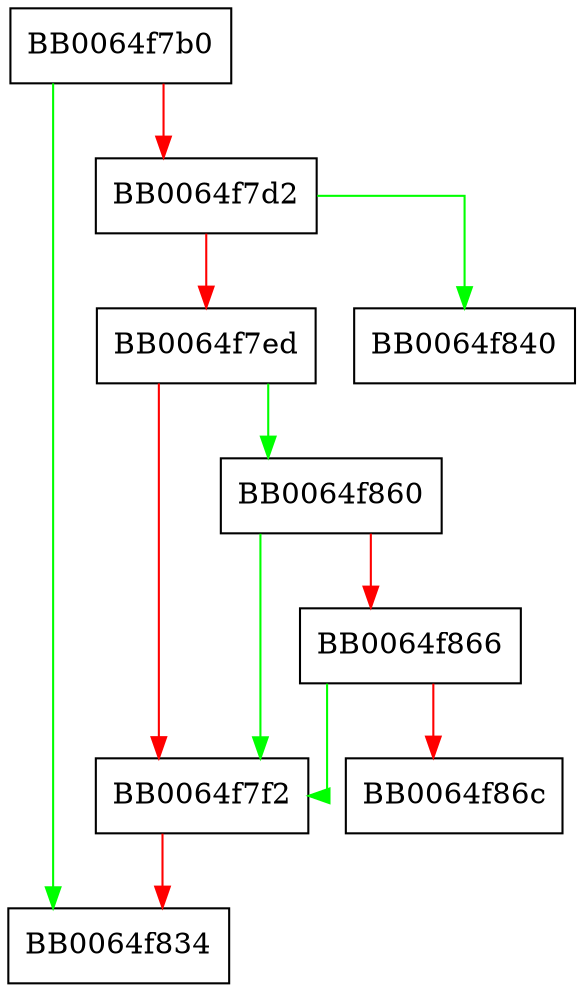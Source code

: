 digraph TS_CONF_set_tsa_name {
  node [shape="box"];
  graph [splines=ortho];
  BB0064f7b0 -> BB0064f834 [color="green"];
  BB0064f7b0 -> BB0064f7d2 [color="red"];
  BB0064f7d2 -> BB0064f840 [color="green"];
  BB0064f7d2 -> BB0064f7ed [color="red"];
  BB0064f7ed -> BB0064f860 [color="green"];
  BB0064f7ed -> BB0064f7f2 [color="red"];
  BB0064f7f2 -> BB0064f834 [color="red"];
  BB0064f860 -> BB0064f7f2 [color="green"];
  BB0064f860 -> BB0064f866 [color="red"];
  BB0064f866 -> BB0064f7f2 [color="green"];
  BB0064f866 -> BB0064f86c [color="red"];
}
